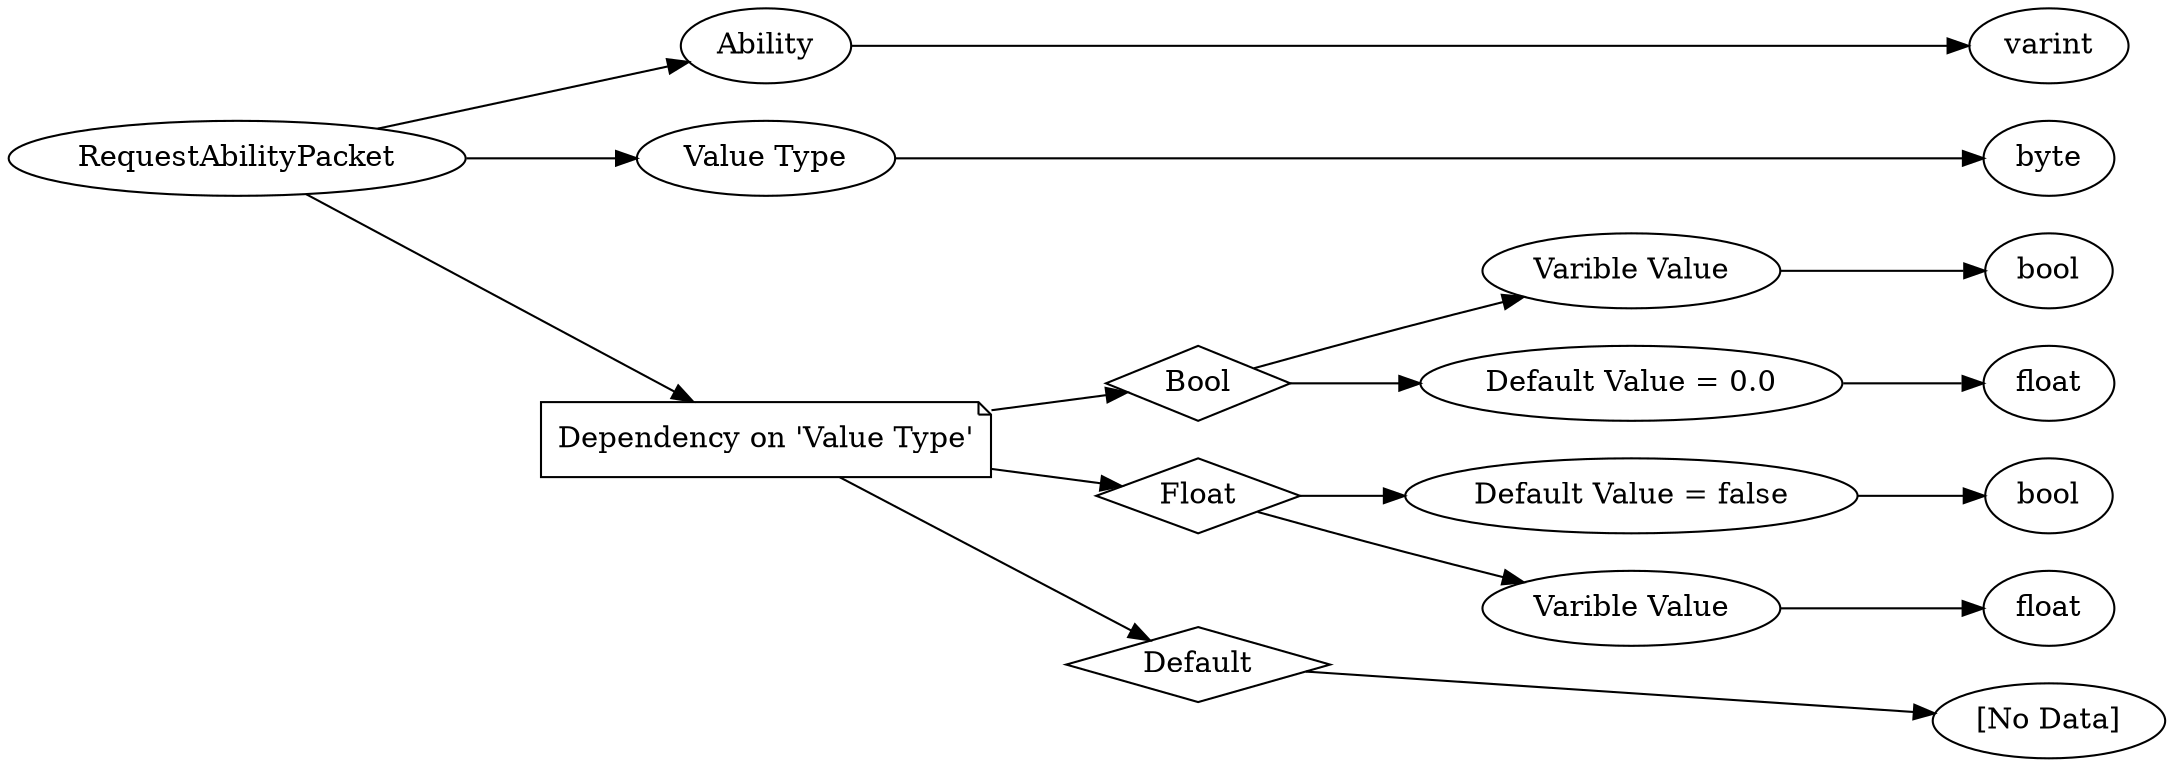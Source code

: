 digraph "RequestAbilityPacket" {
rankdir = LR
0
0 -> 1
1 -> 2
0 -> 3
3 -> 4
0 -> 5
5 -> 6
6 -> 7
7 -> 8
6 -> 9
9 -> 10
5 -> 11
11 -> 12
12 -> 13
11 -> 14
14 -> 15
5 -> 16
16 -> 17

0 [label="RequestAbilityPacket",comment="name: \"RequestAbilityPacket\", typeName: \"\", id: 0, branchId: 184, recurseId: -1, attributes: 0, notes: \"\""];
1 [label="Ability",comment="name: \"Ability\", typeName: \"\", id: 1, branchId: 0, recurseId: -1, attributes: 0, notes: \"\""];
2 [label="varint",comment="name: \"varint\", typeName: \"\", id: 2, branchId: 0, recurseId: -1, attributes: 512, notes: \"\""];
3 [label="Value Type",comment="name: \"Value Type\", typeName: \"\", id: 3, branchId: 0, recurseId: -1, attributes: 0, notes: \"\""];
4 [label="byte",comment="name: \"byte\", typeName: \"\", id: 4, branchId: 0, recurseId: -1, attributes: 512, notes: \"\""];
5 [label="Dependency on 'Value Type'",shape=note,comment="name: \"Dependency on 'Value Type'\", typeName: \"\", id: 5, branchId: 0, recurseId: -1, attributes: 2, notes: \"\""];
6 [label="Bool",shape=diamond,comment="name: \"Bool\", typeName: \"\", id: 6, branchId: 0, recurseId: -1, attributes: 4, notes: \"\""];
7 [label="Varible Value",comment="name: \"Varible Value\", typeName: \"\", id: 7, branchId: 0, recurseId: -1, attributes: 0, notes: \"\""];
8 [label="bool",comment="name: \"bool\", typeName: \"\", id: 8, branchId: 0, recurseId: -1, attributes: 512, notes: \"\""];
9 [label="Default Value = 0.0",comment="name: \"Default Value = 0.0\", typeName: \"\", id: 9, branchId: 0, recurseId: -1, attributes: 0, notes: \"\""];
10 [label="float",comment="name: \"float\", typeName: \"\", id: 10, branchId: 0, recurseId: -1, attributes: 512, notes: \"\""];
11 [label="Float",shape=diamond,comment="name: \"Float\", typeName: \"\", id: 11, branchId: 1, recurseId: -1, attributes: 4, notes: \"\""];
12 [label="Default Value = false",comment="name: \"Default Value = false\", typeName: \"\", id: 12, branchId: 0, recurseId: -1, attributes: 0, notes: \"\""];
13 [label="bool",comment="name: \"bool\", typeName: \"\", id: 13, branchId: 0, recurseId: -1, attributes: 512, notes: \"\""];
14 [label="Varible Value",comment="name: \"Varible Value\", typeName: \"\", id: 14, branchId: 0, recurseId: -1, attributes: 0, notes: \"\""];
15 [label="float",comment="name: \"float\", typeName: \"\", id: 15, branchId: 0, recurseId: -1, attributes: 512, notes: \"\""];
16 [label="Default",shape=diamond,comment="name: \"Default\", typeName: \"\", id: 16, branchId: 2, recurseId: -1, attributes: 4, notes: \"\""];
17 [label="[No Data]",comment="name: \"[No Data]\", typeName: \"\", id: 17, branchId: 0, recurseId: -1, attributes: 512, notes: \"\""];
{ rank = max;2;4;8;10;13;15;17}

}
